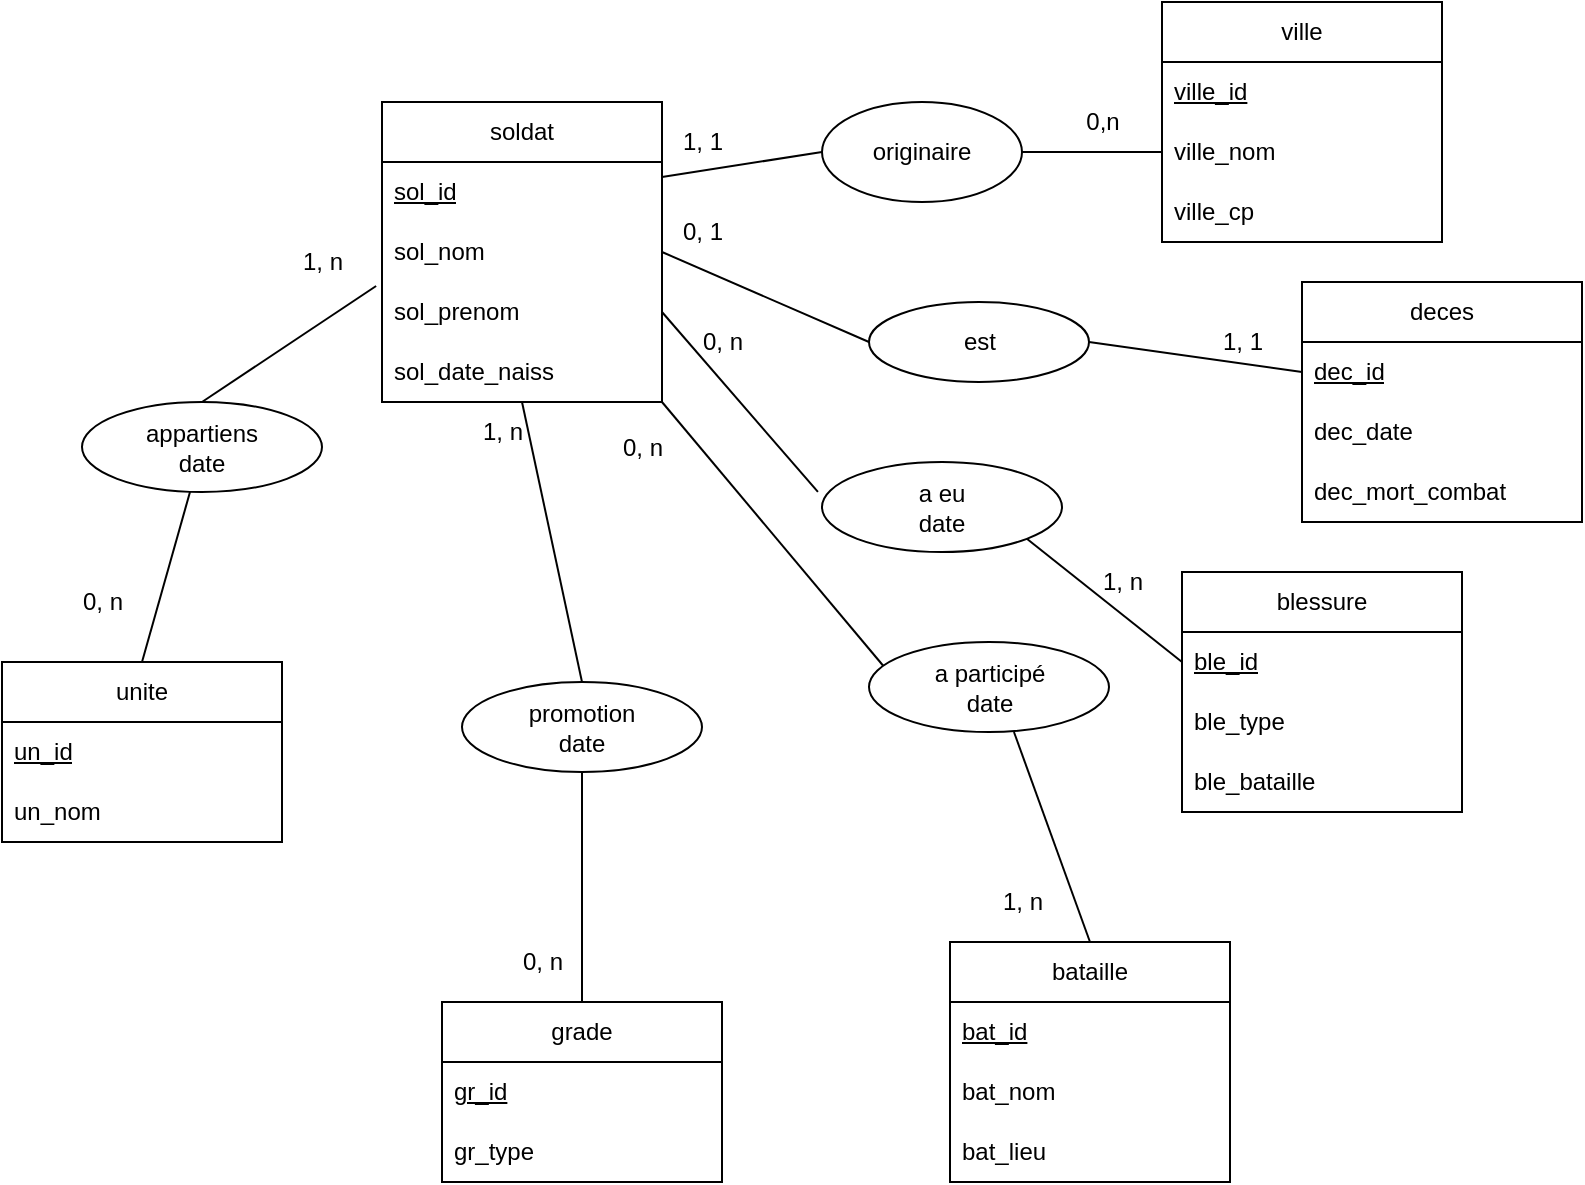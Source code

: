 <mxfile version="20.7.4" type="github">
  <diagram id="QDPo8keY7j-084D03ZD0" name="Page-1">
    <mxGraphModel dx="2021" dy="764" grid="1" gridSize="10" guides="1" tooltips="1" connect="1" arrows="1" fold="1" page="1" pageScale="1" pageWidth="827" pageHeight="1169" math="0" shadow="0">
      <root>
        <mxCell id="0" />
        <mxCell id="1" parent="0" />
        <mxCell id="P3MnuyMSGMxWCmHl-E5h-35" style="rounded=0;orthogonalLoop=1;jettySize=auto;html=1;exitX=1;exitY=0.25;exitDx=0;exitDy=0;entryX=0;entryY=0.5;entryDx=0;entryDy=0;endArrow=none;endFill=0;" edge="1" parent="1" source="P3MnuyMSGMxWCmHl-E5h-2" target="P3MnuyMSGMxWCmHl-E5h-34">
          <mxGeometry relative="1" as="geometry" />
        </mxCell>
        <mxCell id="P3MnuyMSGMxWCmHl-E5h-50" style="edgeStyle=none;rounded=0;orthogonalLoop=1;jettySize=auto;html=1;exitX=1;exitY=1;exitDx=0;exitDy=0;entryX=0.067;entryY=0.289;entryDx=0;entryDy=0;entryPerimeter=0;endArrow=none;endFill=0;" edge="1" parent="1" source="P3MnuyMSGMxWCmHl-E5h-2" target="P3MnuyMSGMxWCmHl-E5h-45">
          <mxGeometry relative="1" as="geometry" />
        </mxCell>
        <mxCell id="P3MnuyMSGMxWCmHl-E5h-53" style="edgeStyle=none;rounded=0;orthogonalLoop=1;jettySize=auto;html=1;exitX=0.5;exitY=1;exitDx=0;exitDy=0;entryX=0.5;entryY=0;entryDx=0;entryDy=0;endArrow=none;endFill=0;" edge="1" parent="1" source="P3MnuyMSGMxWCmHl-E5h-2" target="P3MnuyMSGMxWCmHl-E5h-47">
          <mxGeometry relative="1" as="geometry" />
        </mxCell>
        <mxCell id="P3MnuyMSGMxWCmHl-E5h-2" value="soldat" style="swimlane;fontStyle=0;childLayout=stackLayout;horizontal=1;startSize=30;horizontalStack=0;resizeParent=1;resizeParentMax=0;resizeLast=0;collapsible=1;marginBottom=0;whiteSpace=wrap;html=1;" vertex="1" parent="1">
          <mxGeometry x="60" y="90" width="140" height="150" as="geometry" />
        </mxCell>
        <mxCell id="P3MnuyMSGMxWCmHl-E5h-3" value="&lt;u&gt;sol_id&lt;/u&gt;" style="text;strokeColor=none;fillColor=none;align=left;verticalAlign=middle;spacingLeft=4;spacingRight=4;overflow=hidden;points=[[0,0.5],[1,0.5]];portConstraint=eastwest;rotatable=0;whiteSpace=wrap;html=1;" vertex="1" parent="P3MnuyMSGMxWCmHl-E5h-2">
          <mxGeometry y="30" width="140" height="30" as="geometry" />
        </mxCell>
        <mxCell id="P3MnuyMSGMxWCmHl-E5h-4" value="sol_nom" style="text;strokeColor=none;fillColor=none;align=left;verticalAlign=middle;spacingLeft=4;spacingRight=4;overflow=hidden;points=[[0,0.5],[1,0.5]];portConstraint=eastwest;rotatable=0;whiteSpace=wrap;html=1;" vertex="1" parent="P3MnuyMSGMxWCmHl-E5h-2">
          <mxGeometry y="60" width="140" height="30" as="geometry" />
        </mxCell>
        <mxCell id="P3MnuyMSGMxWCmHl-E5h-5" value="sol_prenom" style="text;strokeColor=none;fillColor=none;align=left;verticalAlign=middle;spacingLeft=4;spacingRight=4;overflow=hidden;points=[[0,0.5],[1,0.5]];portConstraint=eastwest;rotatable=0;whiteSpace=wrap;html=1;" vertex="1" parent="P3MnuyMSGMxWCmHl-E5h-2">
          <mxGeometry y="90" width="140" height="30" as="geometry" />
        </mxCell>
        <mxCell id="P3MnuyMSGMxWCmHl-E5h-10" value="sol_date_naiss" style="text;strokeColor=none;fillColor=none;align=left;verticalAlign=middle;spacingLeft=4;spacingRight=4;overflow=hidden;points=[[0,0.5],[1,0.5]];portConstraint=eastwest;rotatable=0;whiteSpace=wrap;html=1;" vertex="1" parent="P3MnuyMSGMxWCmHl-E5h-2">
          <mxGeometry y="120" width="140" height="30" as="geometry" />
        </mxCell>
        <mxCell id="P3MnuyMSGMxWCmHl-E5h-6" value="blessure" style="swimlane;fontStyle=0;childLayout=stackLayout;horizontal=1;startSize=30;horizontalStack=0;resizeParent=1;resizeParentMax=0;resizeLast=0;collapsible=1;marginBottom=0;whiteSpace=wrap;html=1;" vertex="1" parent="1">
          <mxGeometry x="460" y="325" width="140" height="120" as="geometry" />
        </mxCell>
        <mxCell id="P3MnuyMSGMxWCmHl-E5h-7" value="&lt;u&gt;ble_id&lt;/u&gt;" style="text;strokeColor=none;fillColor=none;align=left;verticalAlign=middle;spacingLeft=4;spacingRight=4;overflow=hidden;points=[[0,0.5],[1,0.5]];portConstraint=eastwest;rotatable=0;whiteSpace=wrap;html=1;" vertex="1" parent="P3MnuyMSGMxWCmHl-E5h-6">
          <mxGeometry y="30" width="140" height="30" as="geometry" />
        </mxCell>
        <mxCell id="P3MnuyMSGMxWCmHl-E5h-8" value="ble_type" style="text;strokeColor=none;fillColor=none;align=left;verticalAlign=middle;spacingLeft=4;spacingRight=4;overflow=hidden;points=[[0,0.5],[1,0.5]];portConstraint=eastwest;rotatable=0;whiteSpace=wrap;html=1;" vertex="1" parent="P3MnuyMSGMxWCmHl-E5h-6">
          <mxGeometry y="60" width="140" height="30" as="geometry" />
        </mxCell>
        <mxCell id="P3MnuyMSGMxWCmHl-E5h-15" value="ble_bataille" style="text;strokeColor=none;fillColor=none;align=left;verticalAlign=middle;spacingLeft=4;spacingRight=4;overflow=hidden;points=[[0,0.5],[1,0.5]];portConstraint=eastwest;rotatable=0;whiteSpace=wrap;html=1;" vertex="1" parent="P3MnuyMSGMxWCmHl-E5h-6">
          <mxGeometry y="90" width="140" height="30" as="geometry" />
        </mxCell>
        <mxCell id="P3MnuyMSGMxWCmHl-E5h-51" style="edgeStyle=none;rounded=0;orthogonalLoop=1;jettySize=auto;html=1;exitX=0.5;exitY=0;exitDx=0;exitDy=0;entryX=0.604;entryY=1;entryDx=0;entryDy=0;entryPerimeter=0;endArrow=none;endFill=0;" edge="1" parent="1" source="P3MnuyMSGMxWCmHl-E5h-16" target="P3MnuyMSGMxWCmHl-E5h-45">
          <mxGeometry relative="1" as="geometry" />
        </mxCell>
        <mxCell id="P3MnuyMSGMxWCmHl-E5h-16" value="bataille" style="swimlane;fontStyle=0;childLayout=stackLayout;horizontal=1;startSize=30;horizontalStack=0;resizeParent=1;resizeParentMax=0;resizeLast=0;collapsible=1;marginBottom=0;whiteSpace=wrap;html=1;" vertex="1" parent="1">
          <mxGeometry x="344" y="510" width="140" height="120" as="geometry" />
        </mxCell>
        <mxCell id="P3MnuyMSGMxWCmHl-E5h-17" value="&lt;u&gt;bat_id&lt;/u&gt;" style="text;strokeColor=none;fillColor=none;align=left;verticalAlign=middle;spacingLeft=4;spacingRight=4;overflow=hidden;points=[[0,0.5],[1,0.5]];portConstraint=eastwest;rotatable=0;whiteSpace=wrap;html=1;" vertex="1" parent="P3MnuyMSGMxWCmHl-E5h-16">
          <mxGeometry y="30" width="140" height="30" as="geometry" />
        </mxCell>
        <mxCell id="P3MnuyMSGMxWCmHl-E5h-18" value="bat_nom" style="text;strokeColor=none;fillColor=none;align=left;verticalAlign=middle;spacingLeft=4;spacingRight=4;overflow=hidden;points=[[0,0.5],[1,0.5]];portConstraint=eastwest;rotatable=0;whiteSpace=wrap;html=1;" vertex="1" parent="P3MnuyMSGMxWCmHl-E5h-16">
          <mxGeometry y="60" width="140" height="30" as="geometry" />
        </mxCell>
        <mxCell id="P3MnuyMSGMxWCmHl-E5h-19" value="bat_lieu" style="text;strokeColor=none;fillColor=none;align=left;verticalAlign=middle;spacingLeft=4;spacingRight=4;overflow=hidden;points=[[0,0.5],[1,0.5]];portConstraint=eastwest;rotatable=0;whiteSpace=wrap;html=1;" vertex="1" parent="P3MnuyMSGMxWCmHl-E5h-16">
          <mxGeometry y="90" width="140" height="30" as="geometry" />
        </mxCell>
        <mxCell id="P3MnuyMSGMxWCmHl-E5h-22" value="grade" style="swimlane;fontStyle=0;childLayout=stackLayout;horizontal=1;startSize=30;horizontalStack=0;resizeParent=1;resizeParentMax=0;resizeLast=0;collapsible=1;marginBottom=0;whiteSpace=wrap;html=1;" vertex="1" parent="1">
          <mxGeometry x="90" y="540" width="140" height="90" as="geometry" />
        </mxCell>
        <mxCell id="P3MnuyMSGMxWCmHl-E5h-23" value="&lt;u&gt;gr_id&lt;/u&gt;" style="text;strokeColor=none;fillColor=none;align=left;verticalAlign=middle;spacingLeft=4;spacingRight=4;overflow=hidden;points=[[0,0.5],[1,0.5]];portConstraint=eastwest;rotatable=0;whiteSpace=wrap;html=1;" vertex="1" parent="P3MnuyMSGMxWCmHl-E5h-22">
          <mxGeometry y="30" width="140" height="30" as="geometry" />
        </mxCell>
        <mxCell id="P3MnuyMSGMxWCmHl-E5h-24" value="gr_type" style="text;strokeColor=none;fillColor=none;align=left;verticalAlign=middle;spacingLeft=4;spacingRight=4;overflow=hidden;points=[[0,0.5],[1,0.5]];portConstraint=eastwest;rotatable=0;whiteSpace=wrap;html=1;" vertex="1" parent="P3MnuyMSGMxWCmHl-E5h-22">
          <mxGeometry y="60" width="140" height="30" as="geometry" />
        </mxCell>
        <mxCell id="P3MnuyMSGMxWCmHl-E5h-55" style="edgeStyle=none;rounded=0;orthogonalLoop=1;jettySize=auto;html=1;exitX=0.5;exitY=0;exitDx=0;exitDy=0;entryX=0.45;entryY=1;entryDx=0;entryDy=0;entryPerimeter=0;endArrow=none;endFill=0;" edge="1" parent="1" source="P3MnuyMSGMxWCmHl-E5h-26" target="P3MnuyMSGMxWCmHl-E5h-46">
          <mxGeometry relative="1" as="geometry" />
        </mxCell>
        <mxCell id="P3MnuyMSGMxWCmHl-E5h-26" value="unite" style="swimlane;fontStyle=0;childLayout=stackLayout;horizontal=1;startSize=30;horizontalStack=0;resizeParent=1;resizeParentMax=0;resizeLast=0;collapsible=1;marginBottom=0;whiteSpace=wrap;html=1;" vertex="1" parent="1">
          <mxGeometry x="-130" y="370" width="140" height="90" as="geometry" />
        </mxCell>
        <mxCell id="P3MnuyMSGMxWCmHl-E5h-27" value="&lt;u&gt;un_id&lt;/u&gt;" style="text;strokeColor=none;fillColor=none;align=left;verticalAlign=middle;spacingLeft=4;spacingRight=4;overflow=hidden;points=[[0,0.5],[1,0.5]];portConstraint=eastwest;rotatable=0;whiteSpace=wrap;html=1;" vertex="1" parent="P3MnuyMSGMxWCmHl-E5h-26">
          <mxGeometry y="30" width="140" height="30" as="geometry" />
        </mxCell>
        <mxCell id="P3MnuyMSGMxWCmHl-E5h-28" value="un_nom" style="text;strokeColor=none;fillColor=none;align=left;verticalAlign=middle;spacingLeft=4;spacingRight=4;overflow=hidden;points=[[0,0.5],[1,0.5]];portConstraint=eastwest;rotatable=0;whiteSpace=wrap;html=1;" vertex="1" parent="P3MnuyMSGMxWCmHl-E5h-26">
          <mxGeometry y="60" width="140" height="30" as="geometry" />
        </mxCell>
        <mxCell id="P3MnuyMSGMxWCmHl-E5h-30" value="ville" style="swimlane;fontStyle=0;childLayout=stackLayout;horizontal=1;startSize=30;horizontalStack=0;resizeParent=1;resizeParentMax=0;resizeLast=0;collapsible=1;marginBottom=0;whiteSpace=wrap;html=1;" vertex="1" parent="1">
          <mxGeometry x="450" y="40" width="140" height="120" as="geometry" />
        </mxCell>
        <mxCell id="P3MnuyMSGMxWCmHl-E5h-31" value="&lt;u&gt;ville_id&lt;/u&gt;" style="text;strokeColor=none;fillColor=none;align=left;verticalAlign=middle;spacingLeft=4;spacingRight=4;overflow=hidden;points=[[0,0.5],[1,0.5]];portConstraint=eastwest;rotatable=0;whiteSpace=wrap;html=1;" vertex="1" parent="P3MnuyMSGMxWCmHl-E5h-30">
          <mxGeometry y="30" width="140" height="30" as="geometry" />
        </mxCell>
        <mxCell id="P3MnuyMSGMxWCmHl-E5h-32" value="ville_nom" style="text;strokeColor=none;fillColor=none;align=left;verticalAlign=middle;spacingLeft=4;spacingRight=4;overflow=hidden;points=[[0,0.5],[1,0.5]];portConstraint=eastwest;rotatable=0;whiteSpace=wrap;html=1;" vertex="1" parent="P3MnuyMSGMxWCmHl-E5h-30">
          <mxGeometry y="60" width="140" height="30" as="geometry" />
        </mxCell>
        <mxCell id="P3MnuyMSGMxWCmHl-E5h-33" value="ville_cp" style="text;strokeColor=none;fillColor=none;align=left;verticalAlign=middle;spacingLeft=4;spacingRight=4;overflow=hidden;points=[[0,0.5],[1,0.5]];portConstraint=eastwest;rotatable=0;whiteSpace=wrap;html=1;" vertex="1" parent="P3MnuyMSGMxWCmHl-E5h-30">
          <mxGeometry y="90" width="140" height="30" as="geometry" />
        </mxCell>
        <mxCell id="P3MnuyMSGMxWCmHl-E5h-36" style="edgeStyle=none;rounded=0;orthogonalLoop=1;jettySize=auto;html=1;exitX=1;exitY=0.5;exitDx=0;exitDy=0;entryX=0;entryY=0.5;entryDx=0;entryDy=0;endArrow=none;endFill=0;" edge="1" parent="1" source="P3MnuyMSGMxWCmHl-E5h-34" target="P3MnuyMSGMxWCmHl-E5h-32">
          <mxGeometry relative="1" as="geometry" />
        </mxCell>
        <mxCell id="P3MnuyMSGMxWCmHl-E5h-34" value="originaire" style="ellipse;whiteSpace=wrap;html=1;" vertex="1" parent="1">
          <mxGeometry x="280" y="90" width="100" height="50" as="geometry" />
        </mxCell>
        <mxCell id="P3MnuyMSGMxWCmHl-E5h-37" value="deces" style="swimlane;fontStyle=0;childLayout=stackLayout;horizontal=1;startSize=30;horizontalStack=0;resizeParent=1;resizeParentMax=0;resizeLast=0;collapsible=1;marginBottom=0;whiteSpace=wrap;html=1;" vertex="1" parent="1">
          <mxGeometry x="520" y="180" width="140" height="120" as="geometry" />
        </mxCell>
        <mxCell id="P3MnuyMSGMxWCmHl-E5h-38" value="&lt;u&gt;dec_id&lt;/u&gt;" style="text;strokeColor=none;fillColor=none;align=left;verticalAlign=middle;spacingLeft=4;spacingRight=4;overflow=hidden;points=[[0,0.5],[1,0.5]];portConstraint=eastwest;rotatable=0;whiteSpace=wrap;html=1;" vertex="1" parent="P3MnuyMSGMxWCmHl-E5h-37">
          <mxGeometry y="30" width="140" height="30" as="geometry" />
        </mxCell>
        <mxCell id="P3MnuyMSGMxWCmHl-E5h-39" value="dec_date" style="text;strokeColor=none;fillColor=none;align=left;verticalAlign=middle;spacingLeft=4;spacingRight=4;overflow=hidden;points=[[0,0.5],[1,0.5]];portConstraint=eastwest;rotatable=0;whiteSpace=wrap;html=1;" vertex="1" parent="P3MnuyMSGMxWCmHl-E5h-37">
          <mxGeometry y="60" width="140" height="30" as="geometry" />
        </mxCell>
        <mxCell id="P3MnuyMSGMxWCmHl-E5h-40" value="dec_mort_combat" style="text;strokeColor=none;fillColor=none;align=left;verticalAlign=middle;spacingLeft=4;spacingRight=4;overflow=hidden;points=[[0,0.5],[1,0.5]];portConstraint=eastwest;rotatable=0;whiteSpace=wrap;html=1;" vertex="1" parent="P3MnuyMSGMxWCmHl-E5h-37">
          <mxGeometry y="90" width="140" height="30" as="geometry" />
        </mxCell>
        <mxCell id="P3MnuyMSGMxWCmHl-E5h-43" style="edgeStyle=none;rounded=0;orthogonalLoop=1;jettySize=auto;html=1;exitX=1;exitY=0.5;exitDx=0;exitDy=0;entryX=0;entryY=0.5;entryDx=0;entryDy=0;endArrow=none;endFill=0;" edge="1" parent="1" source="P3MnuyMSGMxWCmHl-E5h-41" target="P3MnuyMSGMxWCmHl-E5h-38">
          <mxGeometry relative="1" as="geometry" />
        </mxCell>
        <mxCell id="P3MnuyMSGMxWCmHl-E5h-41" value="est" style="ellipse;whiteSpace=wrap;html=1;" vertex="1" parent="1">
          <mxGeometry x="303.5" y="190" width="110" height="40" as="geometry" />
        </mxCell>
        <mxCell id="P3MnuyMSGMxWCmHl-E5h-42" style="edgeStyle=none;rounded=0;orthogonalLoop=1;jettySize=auto;html=1;exitX=1;exitY=0.5;exitDx=0;exitDy=0;entryX=0;entryY=0.5;entryDx=0;entryDy=0;endArrow=none;endFill=0;" edge="1" parent="1" source="P3MnuyMSGMxWCmHl-E5h-4" target="P3MnuyMSGMxWCmHl-E5h-41">
          <mxGeometry relative="1" as="geometry" />
        </mxCell>
        <mxCell id="P3MnuyMSGMxWCmHl-E5h-49" style="edgeStyle=none;rounded=0;orthogonalLoop=1;jettySize=auto;html=1;exitX=1;exitY=1;exitDx=0;exitDy=0;entryX=0;entryY=0.5;entryDx=0;entryDy=0;endArrow=none;endFill=0;" edge="1" parent="1" source="P3MnuyMSGMxWCmHl-E5h-44" target="P3MnuyMSGMxWCmHl-E5h-7">
          <mxGeometry relative="1" as="geometry" />
        </mxCell>
        <mxCell id="P3MnuyMSGMxWCmHl-E5h-44" value="&lt;div&gt;a eu&lt;/div&gt;&lt;div&gt;date&lt;/div&gt;" style="ellipse;whiteSpace=wrap;html=1;" vertex="1" parent="1">
          <mxGeometry x="280" y="270" width="120" height="45" as="geometry" />
        </mxCell>
        <mxCell id="P3MnuyMSGMxWCmHl-E5h-45" value="&lt;div&gt;a participé&lt;/div&gt;&lt;div&gt;date&lt;/div&gt;" style="ellipse;whiteSpace=wrap;html=1;" vertex="1" parent="1">
          <mxGeometry x="303.5" y="360" width="120" height="45" as="geometry" />
        </mxCell>
        <mxCell id="P3MnuyMSGMxWCmHl-E5h-56" style="edgeStyle=none;rounded=0;orthogonalLoop=1;jettySize=auto;html=1;exitX=0.5;exitY=0;exitDx=0;exitDy=0;entryX=-0.021;entryY=0.067;entryDx=0;entryDy=0;entryPerimeter=0;endArrow=none;endFill=0;" edge="1" parent="1" source="P3MnuyMSGMxWCmHl-E5h-46" target="P3MnuyMSGMxWCmHl-E5h-5">
          <mxGeometry relative="1" as="geometry" />
        </mxCell>
        <mxCell id="P3MnuyMSGMxWCmHl-E5h-46" value="&lt;div&gt;appartiens&lt;/div&gt;&lt;div&gt;date&lt;br&gt;&lt;/div&gt;" style="ellipse;whiteSpace=wrap;html=1;" vertex="1" parent="1">
          <mxGeometry x="-90" y="240" width="120" height="45" as="geometry" />
        </mxCell>
        <mxCell id="P3MnuyMSGMxWCmHl-E5h-54" style="edgeStyle=none;rounded=0;orthogonalLoop=1;jettySize=auto;html=1;exitX=0.5;exitY=1;exitDx=0;exitDy=0;endArrow=none;endFill=0;" edge="1" parent="1" source="P3MnuyMSGMxWCmHl-E5h-47" target="P3MnuyMSGMxWCmHl-E5h-22">
          <mxGeometry relative="1" as="geometry" />
        </mxCell>
        <mxCell id="P3MnuyMSGMxWCmHl-E5h-47" value="&lt;div&gt;promotion&lt;/div&gt;&lt;div&gt;date&lt;br&gt;&lt;/div&gt;" style="ellipse;whiteSpace=wrap;html=1;" vertex="1" parent="1">
          <mxGeometry x="100" y="380" width="120" height="45" as="geometry" />
        </mxCell>
        <mxCell id="P3MnuyMSGMxWCmHl-E5h-48" style="edgeStyle=none;rounded=0;orthogonalLoop=1;jettySize=auto;html=1;exitX=1;exitY=0.5;exitDx=0;exitDy=0;entryX=-0.017;entryY=0.333;entryDx=0;entryDy=0;entryPerimeter=0;endArrow=none;endFill=0;" edge="1" parent="1" source="P3MnuyMSGMxWCmHl-E5h-5" target="P3MnuyMSGMxWCmHl-E5h-44">
          <mxGeometry relative="1" as="geometry" />
        </mxCell>
        <mxCell id="P3MnuyMSGMxWCmHl-E5h-57" value="1, 1" style="text;html=1;align=center;verticalAlign=middle;resizable=0;points=[];autosize=1;strokeColor=none;fillColor=none;" vertex="1" parent="1">
          <mxGeometry x="200" y="95" width="40" height="30" as="geometry" />
        </mxCell>
        <mxCell id="P3MnuyMSGMxWCmHl-E5h-58" value="0,n" style="text;html=1;align=center;verticalAlign=middle;resizable=0;points=[];autosize=1;strokeColor=none;fillColor=none;" vertex="1" parent="1">
          <mxGeometry x="400" y="85" width="40" height="30" as="geometry" />
        </mxCell>
        <mxCell id="P3MnuyMSGMxWCmHl-E5h-59" value="1, n" style="text;html=1;align=center;verticalAlign=middle;resizable=0;points=[];autosize=1;strokeColor=none;fillColor=none;" vertex="1" parent="1">
          <mxGeometry x="100" y="240" width="40" height="30" as="geometry" />
        </mxCell>
        <mxCell id="P3MnuyMSGMxWCmHl-E5h-60" value="0, n" style="text;html=1;align=center;verticalAlign=middle;resizable=0;points=[];autosize=1;strokeColor=none;fillColor=none;" vertex="1" parent="1">
          <mxGeometry x="210" y="195" width="40" height="30" as="geometry" />
        </mxCell>
        <mxCell id="P3MnuyMSGMxWCmHl-E5h-62" value="0, 1" style="text;html=1;align=center;verticalAlign=middle;resizable=0;points=[];autosize=1;strokeColor=none;fillColor=none;" vertex="1" parent="1">
          <mxGeometry x="200" y="140" width="40" height="30" as="geometry" />
        </mxCell>
        <mxCell id="P3MnuyMSGMxWCmHl-E5h-63" value="0, n" style="text;html=1;align=center;verticalAlign=middle;resizable=0;points=[];autosize=1;strokeColor=none;fillColor=none;" vertex="1" parent="1">
          <mxGeometry x="170" y="247.5" width="40" height="30" as="geometry" />
        </mxCell>
        <mxCell id="P3MnuyMSGMxWCmHl-E5h-64" value="1, n" style="text;html=1;align=center;verticalAlign=middle;resizable=0;points=[];autosize=1;strokeColor=none;fillColor=none;" vertex="1" parent="1">
          <mxGeometry x="10" y="155" width="40" height="30" as="geometry" />
        </mxCell>
        <mxCell id="P3MnuyMSGMxWCmHl-E5h-65" value="1, 1" style="text;html=1;align=center;verticalAlign=middle;resizable=0;points=[];autosize=1;strokeColor=none;fillColor=none;" vertex="1" parent="1">
          <mxGeometry x="470" y="195" width="40" height="30" as="geometry" />
        </mxCell>
        <mxCell id="P3MnuyMSGMxWCmHl-E5h-66" value="1, n" style="text;html=1;align=center;verticalAlign=middle;resizable=0;points=[];autosize=1;strokeColor=none;fillColor=none;" vertex="1" parent="1">
          <mxGeometry x="410" y="315" width="40" height="30" as="geometry" />
        </mxCell>
        <mxCell id="P3MnuyMSGMxWCmHl-E5h-67" value="1, n" style="text;html=1;align=center;verticalAlign=middle;resizable=0;points=[];autosize=1;strokeColor=none;fillColor=none;" vertex="1" parent="1">
          <mxGeometry x="360" y="475" width="40" height="30" as="geometry" />
        </mxCell>
        <mxCell id="P3MnuyMSGMxWCmHl-E5h-68" value="0, n" style="text;html=1;align=center;verticalAlign=middle;resizable=0;points=[];autosize=1;strokeColor=none;fillColor=none;" vertex="1" parent="1">
          <mxGeometry x="120" y="505" width="40" height="30" as="geometry" />
        </mxCell>
        <mxCell id="P3MnuyMSGMxWCmHl-E5h-69" value="0, n" style="text;html=1;align=center;verticalAlign=middle;resizable=0;points=[];autosize=1;strokeColor=none;fillColor=none;" vertex="1" parent="1">
          <mxGeometry x="-100" y="325" width="40" height="30" as="geometry" />
        </mxCell>
      </root>
    </mxGraphModel>
  </diagram>
</mxfile>
